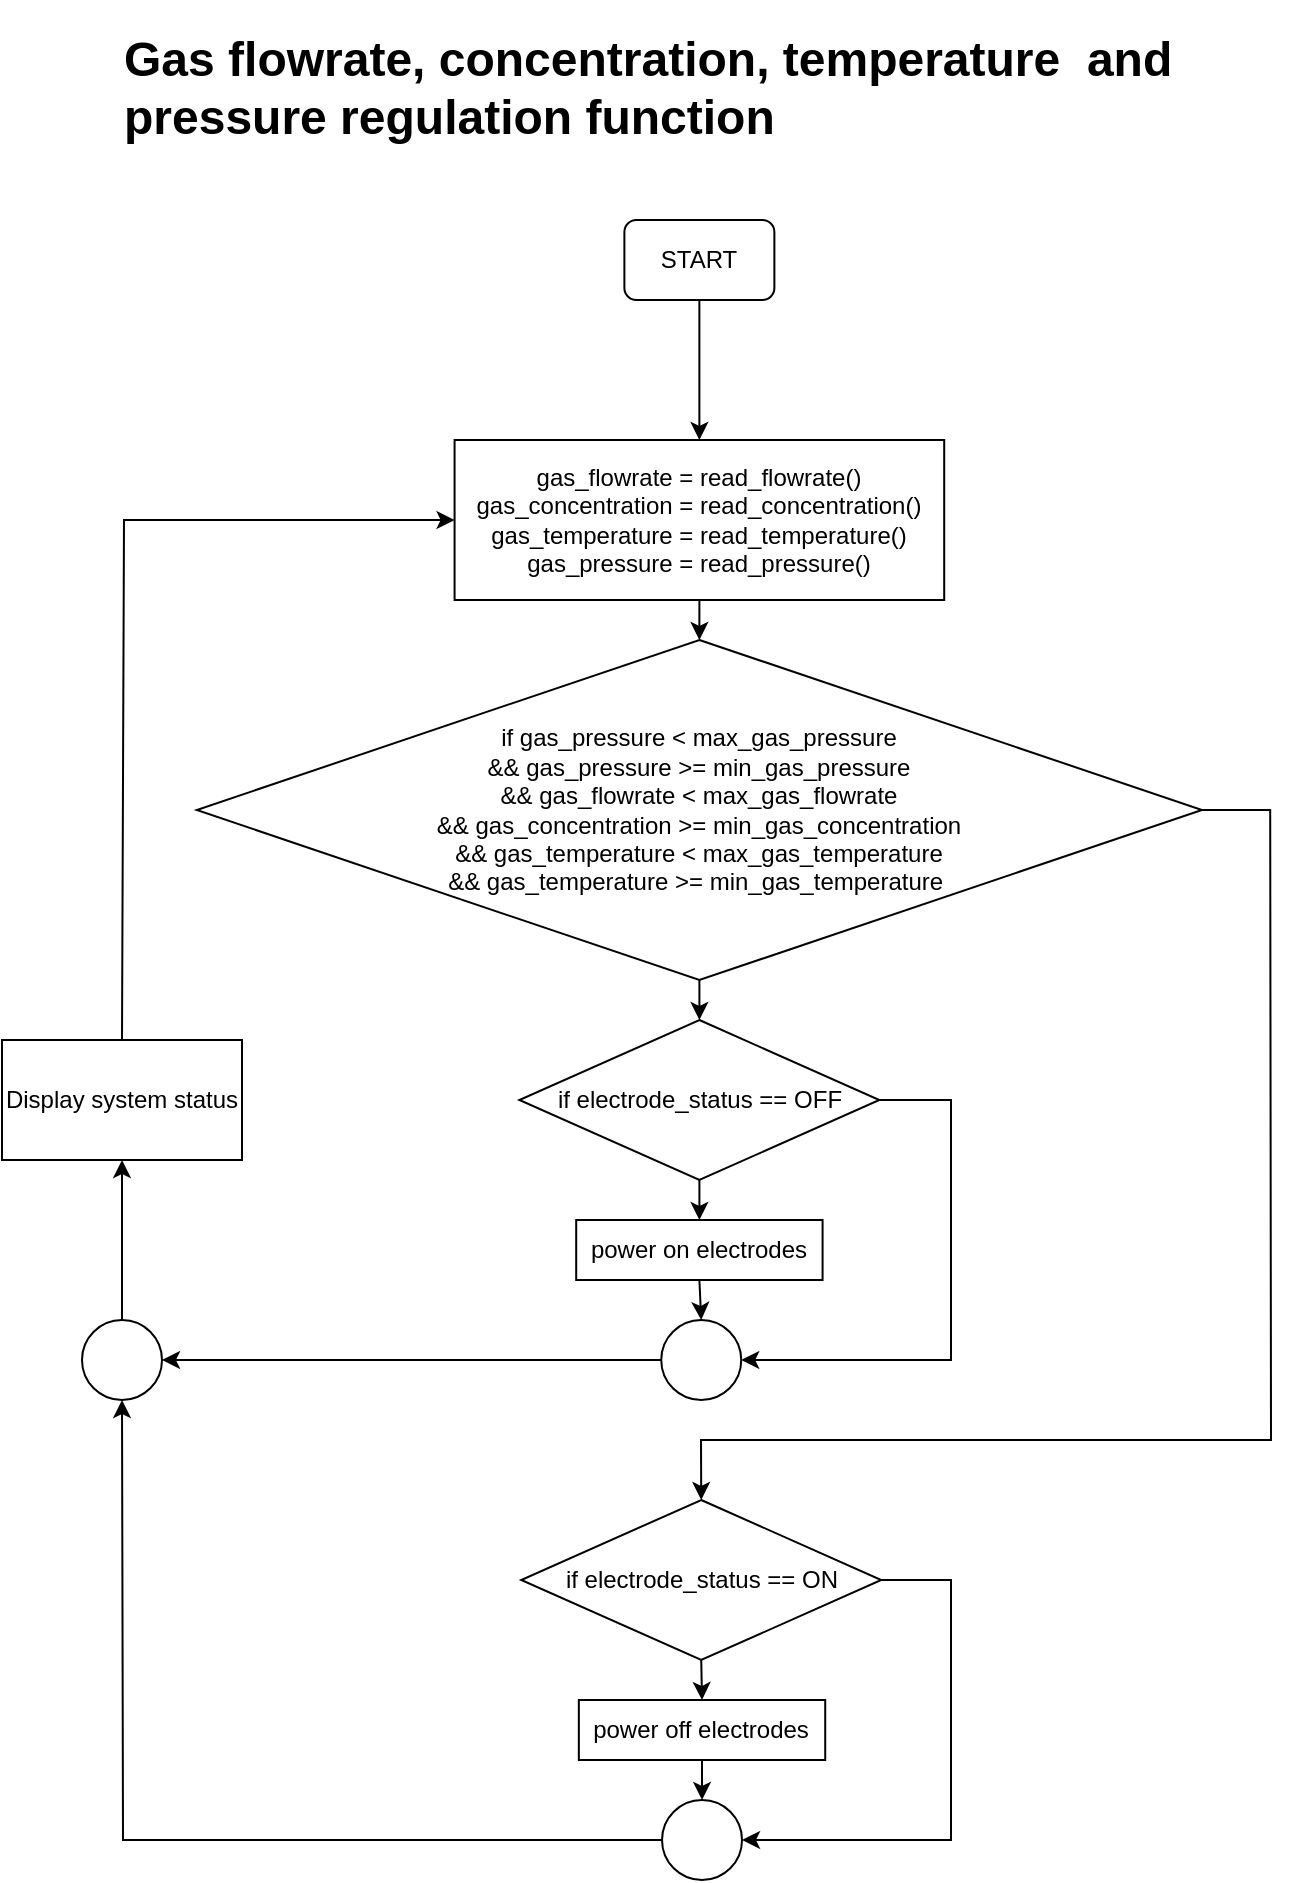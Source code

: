 <mxfile version="24.6.3" type="device" pages="3">
  <diagram name="Page-1" id="9wtY8-yc6XU-4dn8Sxta">
    <mxGraphModel dx="1100" dy="633" grid="1" gridSize="10" guides="1" tooltips="1" connect="1" arrows="1" fold="1" page="1" pageScale="1" pageWidth="850" pageHeight="1100" math="0" shadow="0">
      <root>
        <mxCell id="0" />
        <mxCell id="1" parent="0" />
        <mxCell id="lLiDRZFsGICRwQAsLlPr-29" value="START" style="rounded=1;whiteSpace=wrap;html=1;" vertex="1" parent="1">
          <mxGeometry x="429.19" y="120" width="75" height="40" as="geometry" />
        </mxCell>
        <mxCell id="lLiDRZFsGICRwQAsLlPr-30" value="gas_flowrate = read_flowrate()&lt;div&gt;gas_concentration = read_concentration()&lt;br&gt;&lt;div&gt;gas_temperature = read_temperature()&lt;/div&gt;&lt;/div&gt;&lt;div&gt;gas_pressure = read_pressure()&lt;/div&gt;" style="rounded=0;whiteSpace=wrap;html=1;" vertex="1" parent="1">
          <mxGeometry x="344.29" y="230" width="244.81" height="80" as="geometry" />
        </mxCell>
        <mxCell id="lLiDRZFsGICRwQAsLlPr-31" value="&lt;h1&gt;Gas flowrate, concentration, temperature&amp;nbsp; and pressure regulation function&lt;/h1&gt;" style="text;html=1;strokeColor=none;fillColor=none;spacing=5;spacingTop=-20;whiteSpace=wrap;overflow=hidden;rounded=0;" vertex="1" parent="1">
          <mxGeometry x="173.5" y="20" width="540" height="70" as="geometry" />
        </mxCell>
        <mxCell id="lLiDRZFsGICRwQAsLlPr-32" value="" style="edgeStyle=orthogonalEdgeStyle;rounded=0;orthogonalLoop=1;jettySize=auto;html=1;" edge="1" parent="1" source="lLiDRZFsGICRwQAsLlPr-33" target="lLiDRZFsGICRwQAsLlPr-38">
          <mxGeometry relative="1" as="geometry" />
        </mxCell>
        <mxCell id="lLiDRZFsGICRwQAsLlPr-33" value="if gas_pressure &amp;lt; max_gas_pressure&lt;br&gt;&amp;amp;&amp;amp; gas_pressure &amp;gt;= min_gas_pressure&lt;div&gt;&amp;amp;&amp;amp;&amp;nbsp;&lt;span style=&quot;background-color: initial;&quot;&gt;gas_flowrate &amp;lt; max_gas_flowrate&lt;/span&gt;&lt;div&gt;&lt;div&gt;&lt;div&gt;&amp;amp;&amp;amp; gas_concentration &amp;gt;= min_gas_concentration&lt;/div&gt;&lt;div&gt;&amp;amp;&amp;amp; gas_temperature &amp;lt; max_gas_temperature&lt;/div&gt;&lt;div&gt;&amp;amp;&amp;amp; gas_temperature &amp;gt;= min_gas_temperature&amp;nbsp;&lt;/div&gt;&lt;/div&gt;&lt;/div&gt;&lt;/div&gt;" style="rhombus;whiteSpace=wrap;html=1;" vertex="1" parent="1">
          <mxGeometry x="215.4" y="330" width="502.59" height="170" as="geometry" />
        </mxCell>
        <mxCell id="lLiDRZFsGICRwQAsLlPr-34" value="" style="ellipse;whiteSpace=wrap;html=1;aspect=fixed;" vertex="1" parent="1">
          <mxGeometry x="448.01" y="910" width="40" height="40" as="geometry" />
        </mxCell>
        <mxCell id="lLiDRZFsGICRwQAsLlPr-35" value="power on electrodes" style="rounded=0;whiteSpace=wrap;html=1;" vertex="1" parent="1">
          <mxGeometry x="405.1" y="620" width="123.19" height="30" as="geometry" />
        </mxCell>
        <mxCell id="lLiDRZFsGICRwQAsLlPr-36" value="power off electrodes" style="rounded=0;whiteSpace=wrap;html=1;" vertex="1" parent="1">
          <mxGeometry x="406.42" y="860" width="123.19" height="30" as="geometry" />
        </mxCell>
        <mxCell id="lLiDRZFsGICRwQAsLlPr-37" value="" style="edgeStyle=orthogonalEdgeStyle;rounded=0;orthogonalLoop=1;jettySize=auto;html=1;" edge="1" parent="1" source="lLiDRZFsGICRwQAsLlPr-38" target="lLiDRZFsGICRwQAsLlPr-35">
          <mxGeometry relative="1" as="geometry" />
        </mxCell>
        <mxCell id="lLiDRZFsGICRwQAsLlPr-38" value="if electrode_status == OFF" style="rhombus;whiteSpace=wrap;html=1;" vertex="1" parent="1">
          <mxGeometry x="376.69" y="520" width="180" height="80" as="geometry" />
        </mxCell>
        <mxCell id="lLiDRZFsGICRwQAsLlPr-40" value="if electrode_status == ON" style="rhombus;whiteSpace=wrap;html=1;" vertex="1" parent="1">
          <mxGeometry x="377.62" y="760" width="180" height="80" as="geometry" />
        </mxCell>
        <mxCell id="lLiDRZFsGICRwQAsLlPr-41" value="" style="endArrow=classic;html=1;rounded=0;exitX=1;exitY=0.5;exitDx=0;exitDy=0;entryX=0.5;entryY=0;entryDx=0;entryDy=0;" edge="1" parent="1" source="lLiDRZFsGICRwQAsLlPr-33" target="lLiDRZFsGICRwQAsLlPr-40">
          <mxGeometry width="50" height="50" relative="1" as="geometry">
            <mxPoint x="482.1" y="750" as="sourcePoint" />
            <mxPoint x="532.1" y="700" as="targetPoint" />
            <Array as="points">
              <mxPoint x="752.1" y="415" />
              <mxPoint x="752.5" y="730" />
              <mxPoint x="467.5" y="730" />
            </Array>
          </mxGeometry>
        </mxCell>
        <mxCell id="lLiDRZFsGICRwQAsLlPr-42" value="" style="ellipse;whiteSpace=wrap;html=1;aspect=fixed;" vertex="1" parent="1">
          <mxGeometry x="447.62" y="670" width="40" height="40" as="geometry" />
        </mxCell>
        <mxCell id="lLiDRZFsGICRwQAsLlPr-43" value="" style="endArrow=classic;html=1;rounded=0;exitX=0.5;exitY=1;exitDx=0;exitDy=0;entryX=0.5;entryY=0;entryDx=0;entryDy=0;" edge="1" parent="1" source="lLiDRZFsGICRwQAsLlPr-35" target="lLiDRZFsGICRwQAsLlPr-42">
          <mxGeometry width="50" height="50" relative="1" as="geometry">
            <mxPoint x="472.1" y="710" as="sourcePoint" />
            <mxPoint x="522.1" y="660" as="targetPoint" />
          </mxGeometry>
        </mxCell>
        <mxCell id="lLiDRZFsGICRwQAsLlPr-44" value="" style="endArrow=classic;html=1;rounded=0;exitX=1;exitY=0.5;exitDx=0;exitDy=0;entryX=1;entryY=0.5;entryDx=0;entryDy=0;" edge="1" parent="1" source="lLiDRZFsGICRwQAsLlPr-38" target="lLiDRZFsGICRwQAsLlPr-42">
          <mxGeometry width="50" height="50" relative="1" as="geometry">
            <mxPoint x="472.1" y="710" as="sourcePoint" />
            <mxPoint x="522.1" y="660" as="targetPoint" />
            <Array as="points">
              <mxPoint x="592.5" y="560" />
              <mxPoint x="592.5" y="690" />
            </Array>
          </mxGeometry>
        </mxCell>
        <mxCell id="lLiDRZFsGICRwQAsLlPr-45" value="" style="edgeStyle=orthogonalEdgeStyle;rounded=0;orthogonalLoop=1;jettySize=auto;html=1;" edge="1" parent="1" source="lLiDRZFsGICRwQAsLlPr-46" target="lLiDRZFsGICRwQAsLlPr-55">
          <mxGeometry relative="1" as="geometry" />
        </mxCell>
        <mxCell id="lLiDRZFsGICRwQAsLlPr-46" value="" style="ellipse;whiteSpace=wrap;html=1;aspect=fixed;" vertex="1" parent="1">
          <mxGeometry x="158" y="670" width="40" height="40" as="geometry" />
        </mxCell>
        <mxCell id="lLiDRZFsGICRwQAsLlPr-47" value="" style="endArrow=classic;html=1;rounded=0;exitX=0;exitY=0.5;exitDx=0;exitDy=0;entryX=1;entryY=0.5;entryDx=0;entryDy=0;" edge="1" parent="1" source="lLiDRZFsGICRwQAsLlPr-42" target="lLiDRZFsGICRwQAsLlPr-46">
          <mxGeometry width="50" height="50" relative="1" as="geometry">
            <mxPoint x="582.5" y="760" as="sourcePoint" />
            <mxPoint x="632.5" y="710" as="targetPoint" />
          </mxGeometry>
        </mxCell>
        <mxCell id="lLiDRZFsGICRwQAsLlPr-48" value="" style="endArrow=classic;html=1;rounded=0;exitX=0.5;exitY=1;exitDx=0;exitDy=0;entryX=0.5;entryY=0;entryDx=0;entryDy=0;" edge="1" parent="1" source="lLiDRZFsGICRwQAsLlPr-40" target="lLiDRZFsGICRwQAsLlPr-36">
          <mxGeometry width="50" height="50" relative="1" as="geometry">
            <mxPoint x="582.5" y="760" as="sourcePoint" />
            <mxPoint x="632.5" y="710" as="targetPoint" />
          </mxGeometry>
        </mxCell>
        <mxCell id="lLiDRZFsGICRwQAsLlPr-49" value="" style="endArrow=classic;html=1;rounded=0;exitX=0.5;exitY=1;exitDx=0;exitDy=0;entryX=0.5;entryY=0;entryDx=0;entryDy=0;" edge="1" parent="1" source="lLiDRZFsGICRwQAsLlPr-36" target="lLiDRZFsGICRwQAsLlPr-34">
          <mxGeometry width="50" height="50" relative="1" as="geometry">
            <mxPoint x="582.5" y="760" as="sourcePoint" />
            <mxPoint x="632.5" y="710" as="targetPoint" />
          </mxGeometry>
        </mxCell>
        <mxCell id="lLiDRZFsGICRwQAsLlPr-50" value="" style="endArrow=classic;html=1;rounded=0;exitX=1;exitY=0.5;exitDx=0;exitDy=0;entryX=1;entryY=0.5;entryDx=0;entryDy=0;" edge="1" parent="1" source="lLiDRZFsGICRwQAsLlPr-40" target="lLiDRZFsGICRwQAsLlPr-34">
          <mxGeometry width="50" height="50" relative="1" as="geometry">
            <mxPoint x="582.5" y="760" as="sourcePoint" />
            <mxPoint x="632.5" y="710" as="targetPoint" />
            <Array as="points">
              <mxPoint x="592.5" y="800" />
              <mxPoint x="592.5" y="930" />
            </Array>
          </mxGeometry>
        </mxCell>
        <mxCell id="lLiDRZFsGICRwQAsLlPr-51" value="" style="endArrow=classic;html=1;rounded=0;exitX=0;exitY=0.5;exitDx=0;exitDy=0;entryX=0.5;entryY=1;entryDx=0;entryDy=0;" edge="1" parent="1" source="lLiDRZFsGICRwQAsLlPr-34" target="lLiDRZFsGICRwQAsLlPr-46">
          <mxGeometry width="50" height="50" relative="1" as="geometry">
            <mxPoint x="582.5" y="760" as="sourcePoint" />
            <mxPoint x="632.5" y="710" as="targetPoint" />
            <Array as="points">
              <mxPoint x="178.5" y="930" />
            </Array>
          </mxGeometry>
        </mxCell>
        <mxCell id="lLiDRZFsGICRwQAsLlPr-52" value="" style="endArrow=classic;html=1;rounded=0;exitX=0.5;exitY=1;exitDx=0;exitDy=0;entryX=0.5;entryY=0;entryDx=0;entryDy=0;" edge="1" parent="1" source="lLiDRZFsGICRwQAsLlPr-30" target="lLiDRZFsGICRwQAsLlPr-33">
          <mxGeometry width="50" height="50" relative="1" as="geometry">
            <mxPoint x="582.5" y="390" as="sourcePoint" />
            <mxPoint x="632.5" y="340" as="targetPoint" />
          </mxGeometry>
        </mxCell>
        <mxCell id="lLiDRZFsGICRwQAsLlPr-54" value="" style="endArrow=classic;html=1;rounded=0;exitX=0.5;exitY=1;exitDx=0;exitDy=0;entryX=0.5;entryY=0;entryDx=0;entryDy=0;" edge="1" parent="1" source="lLiDRZFsGICRwQAsLlPr-29" target="lLiDRZFsGICRwQAsLlPr-30">
          <mxGeometry width="50" height="50" relative="1" as="geometry">
            <mxPoint x="692.5" y="450" as="sourcePoint" />
            <mxPoint x="467.1" y="180" as="targetPoint" />
          </mxGeometry>
        </mxCell>
        <mxCell id="lLiDRZFsGICRwQAsLlPr-55" value="Display system status" style="rounded=0;whiteSpace=wrap;html=1;" vertex="1" parent="1">
          <mxGeometry x="118.0" y="530" width="120" height="60" as="geometry" />
        </mxCell>
        <mxCell id="lLiDRZFsGICRwQAsLlPr-56" value="" style="endArrow=classic;html=1;rounded=0;exitX=0.5;exitY=0;exitDx=0;exitDy=0;entryX=0;entryY=0.5;entryDx=0;entryDy=0;" edge="1" parent="1" source="lLiDRZFsGICRwQAsLlPr-55" target="lLiDRZFsGICRwQAsLlPr-30">
          <mxGeometry width="50" height="50" relative="1" as="geometry">
            <mxPoint x="602.5" y="540" as="sourcePoint" />
            <mxPoint x="652.5" y="490" as="targetPoint" />
            <Array as="points">
              <mxPoint x="179" y="270" />
            </Array>
          </mxGeometry>
        </mxCell>
      </root>
    </mxGraphModel>
  </diagram>
  <diagram id="9WTK1j1jgPqh7B-Y9_wF" name="Page-2">
    <mxGraphModel dx="880" dy="506" grid="1" gridSize="10" guides="1" tooltips="1" connect="1" arrows="1" fold="1" page="1" pageScale="1" pageWidth="850" pageHeight="1100" math="0" shadow="0">
      <root>
        <mxCell id="0" />
        <mxCell id="1" parent="0" />
        <mxCell id="Eefuiv3bhDSm4PYq0Qa6-1" value="STM32F411CEU6" style="rounded=0;whiteSpace=wrap;html=1;" parent="1" vertex="1">
          <mxGeometry x="340" y="240" width="160" height="90" as="geometry" />
        </mxCell>
        <mxCell id="Eefuiv3bhDSm4PYq0Qa6-2" value="GAS PRESSURE SENSOR" style="rounded=0;whiteSpace=wrap;html=1;" parent="1" vertex="1">
          <mxGeometry x="140" y="255" width="120" height="60" as="geometry" />
        </mxCell>
        <mxCell id="Eefuiv3bhDSm4PYq0Qa6-3" value="ELECTRODE RELAYS" style="rounded=0;whiteSpace=wrap;html=1;" parent="1" vertex="1">
          <mxGeometry x="600" y="200" width="110" height="70" as="geometry" />
        </mxCell>
        <mxCell id="Eefuiv3bhDSm4PYq0Qa6-4" value="GAS FLOWRATE, CONCENTRATION AND TEMPERATURE SENSOR" style="rounded=0;whiteSpace=wrap;html=1;" parent="1" vertex="1">
          <mxGeometry x="340" y="385" width="160" height="80" as="geometry" />
        </mxCell>
        <mxCell id="Eefuiv3bhDSm4PYq0Qa6-5" value="" style="endArrow=none;html=1;rounded=0;exitX=1;exitY=0.5;exitDx=0;exitDy=0;entryX=0;entryY=0.5;entryDx=0;entryDy=0;" parent="1" source="Eefuiv3bhDSm4PYq0Qa6-2" target="Eefuiv3bhDSm4PYq0Qa6-1" edge="1">
          <mxGeometry width="50" height="50" relative="1" as="geometry">
            <mxPoint x="400" y="315" as="sourcePoint" />
            <mxPoint x="450" y="265" as="targetPoint" />
          </mxGeometry>
        </mxCell>
        <mxCell id="Eefuiv3bhDSm4PYq0Qa6-6" value="" style="endArrow=none;html=1;rounded=0;exitX=1;exitY=0.25;exitDx=0;exitDy=0;entryX=0;entryY=0.5;entryDx=0;entryDy=0;" parent="1" source="Eefuiv3bhDSm4PYq0Qa6-1" target="Eefuiv3bhDSm4PYq0Qa6-3" edge="1">
          <mxGeometry width="50" height="50" relative="1" as="geometry">
            <mxPoint x="400" y="315" as="sourcePoint" />
            <mxPoint x="450" y="265" as="targetPoint" />
            <Array as="points">
              <mxPoint x="530" y="263" />
              <mxPoint x="530" y="235" />
            </Array>
          </mxGeometry>
        </mxCell>
        <mxCell id="Eefuiv3bhDSm4PYq0Qa6-7" value="" style="endArrow=none;html=1;rounded=0;exitX=0.5;exitY=1;exitDx=0;exitDy=0;entryX=0.5;entryY=0;entryDx=0;entryDy=0;" parent="1" source="Eefuiv3bhDSm4PYq0Qa6-1" target="Eefuiv3bhDSm4PYq0Qa6-4" edge="1">
          <mxGeometry width="50" height="50" relative="1" as="geometry">
            <mxPoint x="400" y="315" as="sourcePoint" />
            <mxPoint x="450" y="265" as="targetPoint" />
          </mxGeometry>
        </mxCell>
        <mxCell id="o4Ssc2dzkgz9CVMnWhd--1" value="&lt;h1 style=&quot;forced-color-adjust: none; color: rgb(0, 0, 0); font-family: Helvetica; font-style: normal; font-variant-ligatures: normal; font-variant-caps: normal; letter-spacing: normal; orphans: 2; text-align: left; text-indent: 0px; text-transform: none; widows: 2; word-spacing: 0px; -webkit-text-stroke-width: 0px; white-space: normal; background-color: rgb(251, 251, 251); text-decoration-thickness: initial; text-decoration-style: initial; text-decoration-color: initial;&quot;&gt;CONTROL SYSTEM BLOCK DIAGRAM&lt;/h1&gt;" style="text;whiteSpace=wrap;html=1;" parent="1" vertex="1">
          <mxGeometry x="195" y="30" width="450" height="70" as="geometry" />
        </mxCell>
        <mxCell id="o4Ssc2dzkgz9CVMnWhd--2" value="ELECTROLYTE LEVEL SENSORS" style="rounded=0;whiteSpace=wrap;html=1;" parent="1" vertex="1">
          <mxGeometry x="340" y="140" width="160" height="50" as="geometry" />
        </mxCell>
        <mxCell id="o4Ssc2dzkgz9CVMnWhd--3" value="" style="endArrow=none;html=1;rounded=0;exitX=0.5;exitY=1;exitDx=0;exitDy=0;entryX=0.5;entryY=0;entryDx=0;entryDy=0;" parent="1" source="o4Ssc2dzkgz9CVMnWhd--2" target="Eefuiv3bhDSm4PYq0Qa6-1" edge="1">
          <mxGeometry width="50" height="50" relative="1" as="geometry">
            <mxPoint x="430" y="340" as="sourcePoint" />
            <mxPoint x="430" y="395" as="targetPoint" />
          </mxGeometry>
        </mxCell>
        <mxCell id="JHxG6qzWp7mgse5ABsbS-1" value="SOLENOID RELAYS" style="rounded=0;whiteSpace=wrap;html=1;" parent="1" vertex="1">
          <mxGeometry x="600" y="290" width="110" height="70" as="geometry" />
        </mxCell>
        <mxCell id="JHxG6qzWp7mgse5ABsbS-2" value="" style="endArrow=none;html=1;rounded=0;exitX=1;exitY=0.75;exitDx=0;exitDy=0;entryX=0;entryY=0.5;entryDx=0;entryDy=0;" parent="1" source="Eefuiv3bhDSm4PYq0Qa6-1" target="JHxG6qzWp7mgse5ABsbS-1" edge="1">
          <mxGeometry width="50" height="50" relative="1" as="geometry">
            <mxPoint x="400" y="290" as="sourcePoint" />
            <mxPoint x="450" y="240" as="targetPoint" />
            <Array as="points">
              <mxPoint x="530" y="308" />
              <mxPoint x="530" y="325" />
            </Array>
          </mxGeometry>
        </mxCell>
      </root>
    </mxGraphModel>
  </diagram>
  <diagram id="bczPRIHJ-zC8pA-mvS5G" name="Page-3">
    <mxGraphModel dx="880" dy="506" grid="1" gridSize="10" guides="1" tooltips="1" connect="1" arrows="1" fold="1" page="1" pageScale="1" pageWidth="850" pageHeight="1100" math="0" shadow="0">
      <root>
        <mxCell id="0" />
        <mxCell id="1" parent="0" />
        <mxCell id="nNtRc00JYIEyMTn1PVG0-3" value="" style="edgeStyle=orthogonalEdgeStyle;rounded=0;orthogonalLoop=1;jettySize=auto;html=1;" parent="1" source="nNtRc00JYIEyMTn1PVG0-1" target="nNtRc00JYIEyMTn1PVG0-2" edge="1">
          <mxGeometry relative="1" as="geometry" />
        </mxCell>
        <mxCell id="nNtRc00JYIEyMTn1PVG0-1" value="Read system parameters&lt;div&gt;Apply system parameters to control algorithm&lt;/div&gt;" style="rounded=0;whiteSpace=wrap;html=1;" parent="1" vertex="1">
          <mxGeometry x="290" y="220" width="270" height="50" as="geometry" />
        </mxCell>
        <mxCell id="orGX29eunUo7KTocIZQK-2" value="" style="edgeStyle=orthogonalEdgeStyle;rounded=0;orthogonalLoop=1;jettySize=auto;html=1;" edge="1" parent="1" source="nNtRc00JYIEyMTn1PVG0-2" target="orGX29eunUo7KTocIZQK-1">
          <mxGeometry relative="1" as="geometry" />
        </mxCell>
        <mxCell id="nNtRc00JYIEyMTn1PVG0-2" value="Power on or off electrodes" style="rounded=0;whiteSpace=wrap;html=1;" parent="1" vertex="1">
          <mxGeometry x="338" y="300" width="175" height="40" as="geometry" />
        </mxCell>
        <mxCell id="nNtRc00JYIEyMTn1PVG0-6" value="" style="edgeStyle=orthogonalEdgeStyle;rounded=0;orthogonalLoop=1;jettySize=auto;html=1;" parent="1" source="nNtRc00JYIEyMTn1PVG0-5" target="nNtRc00JYIEyMTn1PVG0-1" edge="1">
          <mxGeometry relative="1" as="geometry" />
        </mxCell>
        <mxCell id="nNtRc00JYIEyMTn1PVG0-5" value="START" style="rounded=1;whiteSpace=wrap;html=1;" parent="1" vertex="1">
          <mxGeometry x="395" y="140" width="60" height="30" as="geometry" />
        </mxCell>
        <mxCell id="nNtRc00JYIEyMTn1PVG0-7" value="" style="endArrow=classic;html=1;rounded=0;exitX=0.5;exitY=1;exitDx=0;exitDy=0;entryX=0;entryY=0.5;entryDx=0;entryDy=0;" parent="1" source="orGX29eunUo7KTocIZQK-1" target="nNtRc00JYIEyMTn1PVG0-1" edge="1">
          <mxGeometry width="50" height="50" relative="1" as="geometry">
            <mxPoint x="415" y="290" as="sourcePoint" />
            <mxPoint x="465" y="240" as="targetPoint" />
            <Array as="points">
              <mxPoint x="426" y="450" />
              <mxPoint x="245" y="450" />
              <mxPoint x="245" y="245" />
            </Array>
          </mxGeometry>
        </mxCell>
        <mxCell id="xlsEtGrvrS_cvaUFNwG8-1" value="&lt;h1 style=&quot;forced-color-adjust: none; color: rgb(0, 0, 0); font-family: Helvetica; font-style: normal; font-variant-ligatures: normal; font-variant-caps: normal; letter-spacing: normal; orphans: 2; text-align: left; text-indent: 0px; text-transform: none; widows: 2; word-spacing: 0px; -webkit-text-stroke-width: 0px; white-space: normal; background-color: rgb(251, 251, 251); text-decoration-thickness: initial; text-decoration-style: initial; text-decoration-color: initial;&quot;&gt;SIMPLIFIED AUTOMATED ELECTROLYSIS SYSTEM FLOWCHART&lt;/h1&gt;" style="text;whiteSpace=wrap;html=1;" parent="1" vertex="1">
          <mxGeometry x="115" y="40" width="615" height="80" as="geometry" />
        </mxCell>
        <mxCell id="orGX29eunUo7KTocIZQK-1" value="Display system status and parameters" style="rounded=0;whiteSpace=wrap;html=1;" vertex="1" parent="1">
          <mxGeometry x="338" y="370" width="175" height="40" as="geometry" />
        </mxCell>
      </root>
    </mxGraphModel>
  </diagram>
</mxfile>
